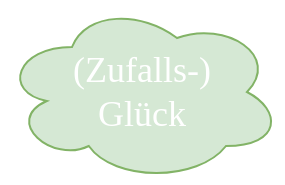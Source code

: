 <mxfile version="24.5.3" type="device">
  <diagram name="Seite-1" id="tQ0ftKxHk6KphrgHs4fO">
    <mxGraphModel dx="988" dy="592" grid="1" gridSize="10" guides="1" tooltips="1" connect="1" arrows="1" fold="1" page="1" pageScale="1" pageWidth="827" pageHeight="1169" math="0" shadow="0">
      <root>
        <mxCell id="0" />
        <mxCell id="1" parent="0" />
        <mxCell id="oB--57uGbdaJ3v9jcPXn-3" value="&lt;font style=&quot;font-size: 18px;&quot; face=&quot;Comic Sans MS&quot;&gt;(Zufalls-)&lt;/font&gt;&lt;div&gt;&lt;font style=&quot;font-size: 18px;&quot; face=&quot;Comic Sans MS&quot;&gt;Glück&lt;/font&gt;&lt;/div&gt;" style="ellipse;shape=cloud;whiteSpace=wrap;html=1;fillColor=#d5e8d4;strokeColor=#82b366;fillStyle=solid;fontStyle=0;fontColor=#FFFFFF;" vertex="1" parent="1">
          <mxGeometry x="344" y="540" width="140" height="90" as="geometry" />
        </mxCell>
      </root>
    </mxGraphModel>
  </diagram>
</mxfile>
